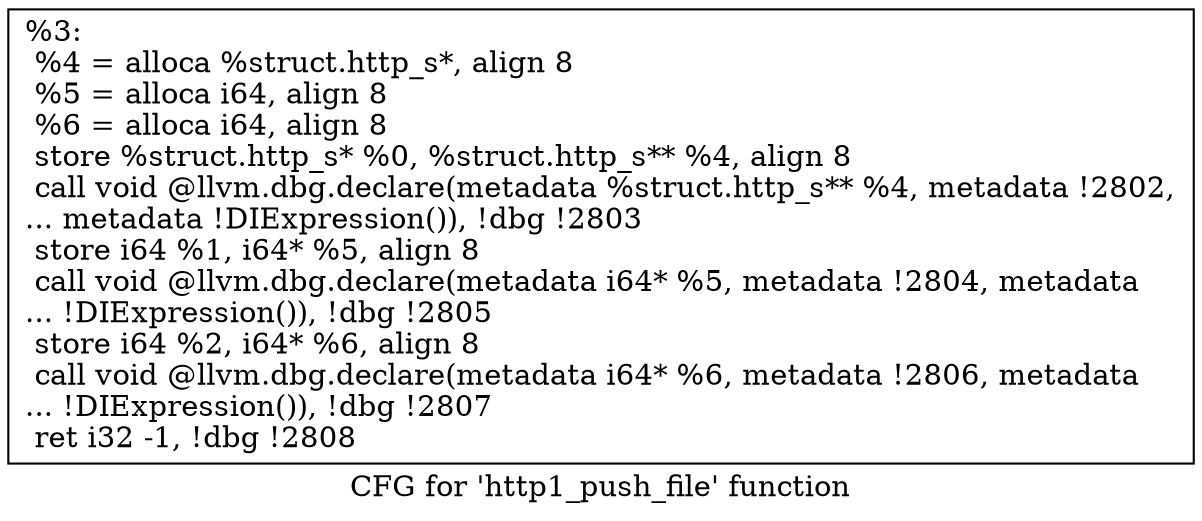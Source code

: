 digraph "CFG for 'http1_push_file' function" {
	label="CFG for 'http1_push_file' function";

	Node0x556852180930 [shape=record,label="{%3:\l  %4 = alloca %struct.http_s*, align 8\l  %5 = alloca i64, align 8\l  %6 = alloca i64, align 8\l  store %struct.http_s* %0, %struct.http_s** %4, align 8\l  call void @llvm.dbg.declare(metadata %struct.http_s** %4, metadata !2802,\l... metadata !DIExpression()), !dbg !2803\l  store i64 %1, i64* %5, align 8\l  call void @llvm.dbg.declare(metadata i64* %5, metadata !2804, metadata\l... !DIExpression()), !dbg !2805\l  store i64 %2, i64* %6, align 8\l  call void @llvm.dbg.declare(metadata i64* %6, metadata !2806, metadata\l... !DIExpression()), !dbg !2807\l  ret i32 -1, !dbg !2808\l}"];
}
